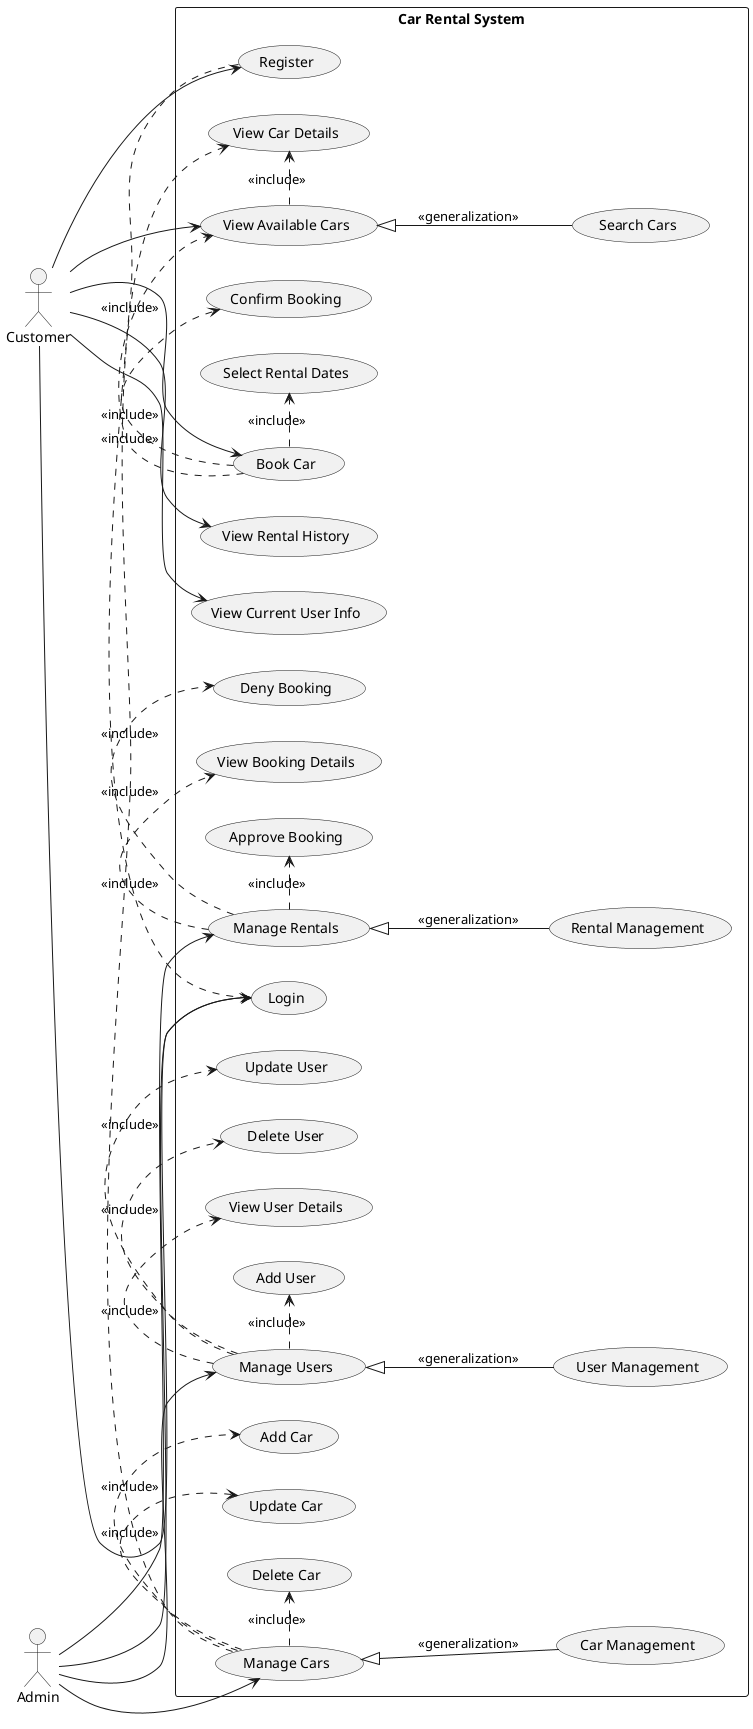 @startuml
!define RECTANGLE_COLOR #F9F9F9
left to right direction

actor Customer
actor Admin

rectangle "Car Rental System" as CRS {
    Customer --> (Register)
    Customer --> (Login)
    Customer --> (View Available Cars)
    Customer --> (Book Car)
    Customer --> (View Rental History)
    Customer --> (View Current User Info)

    Admin --> (Login)
    Admin --> (Manage Cars)
    Admin --> (Manage Users)
    Admin --> (Manage Rentals)

    (Register) .> (Login) : <<include>>

    (View Available Cars) .> (View Car Details) : <<include>>
    (View Available Cars) <|-- (Search Cars) : <<generalization>>

    (Book Car) .> (View Available Cars) : <<include>>
    (Book Car) .> (Select Rental Dates) : <<include>>
    (Book Car) .> (Confirm Booking) : <<include>>

    (Manage Rentals) .> (Approve Booking) : <<include>>
    (Manage Rentals) .> (Deny Booking) : <<include>>
    (Manage Rentals) .> (View Booking Details) : <<include>>
    (Manage Rentals) <|-- (Rental Management) : <<generalization>>

    (Manage Users) .> (Add User) : <<include>>
    (Manage Users) .> (Update User) : <<include>>
    (Manage Users) .> (Delete User) : <<include>>
    (Manage Users) .> (View User Details) : <<include>>
    (Manage Users) <|-- (User Management) : <<generalization>>

    (Manage Cars) .> (Add Car) : <<include>>
    (Manage Cars) .> (Update Car) : <<include>>
    (Manage Cars) .> (Delete Car) : <<include>>
    (Manage Cars) .> (View Car Details) : <<include>>
    (Manage Cars) <|-- (Car Management) : <<generalization>>
}

@enduml

